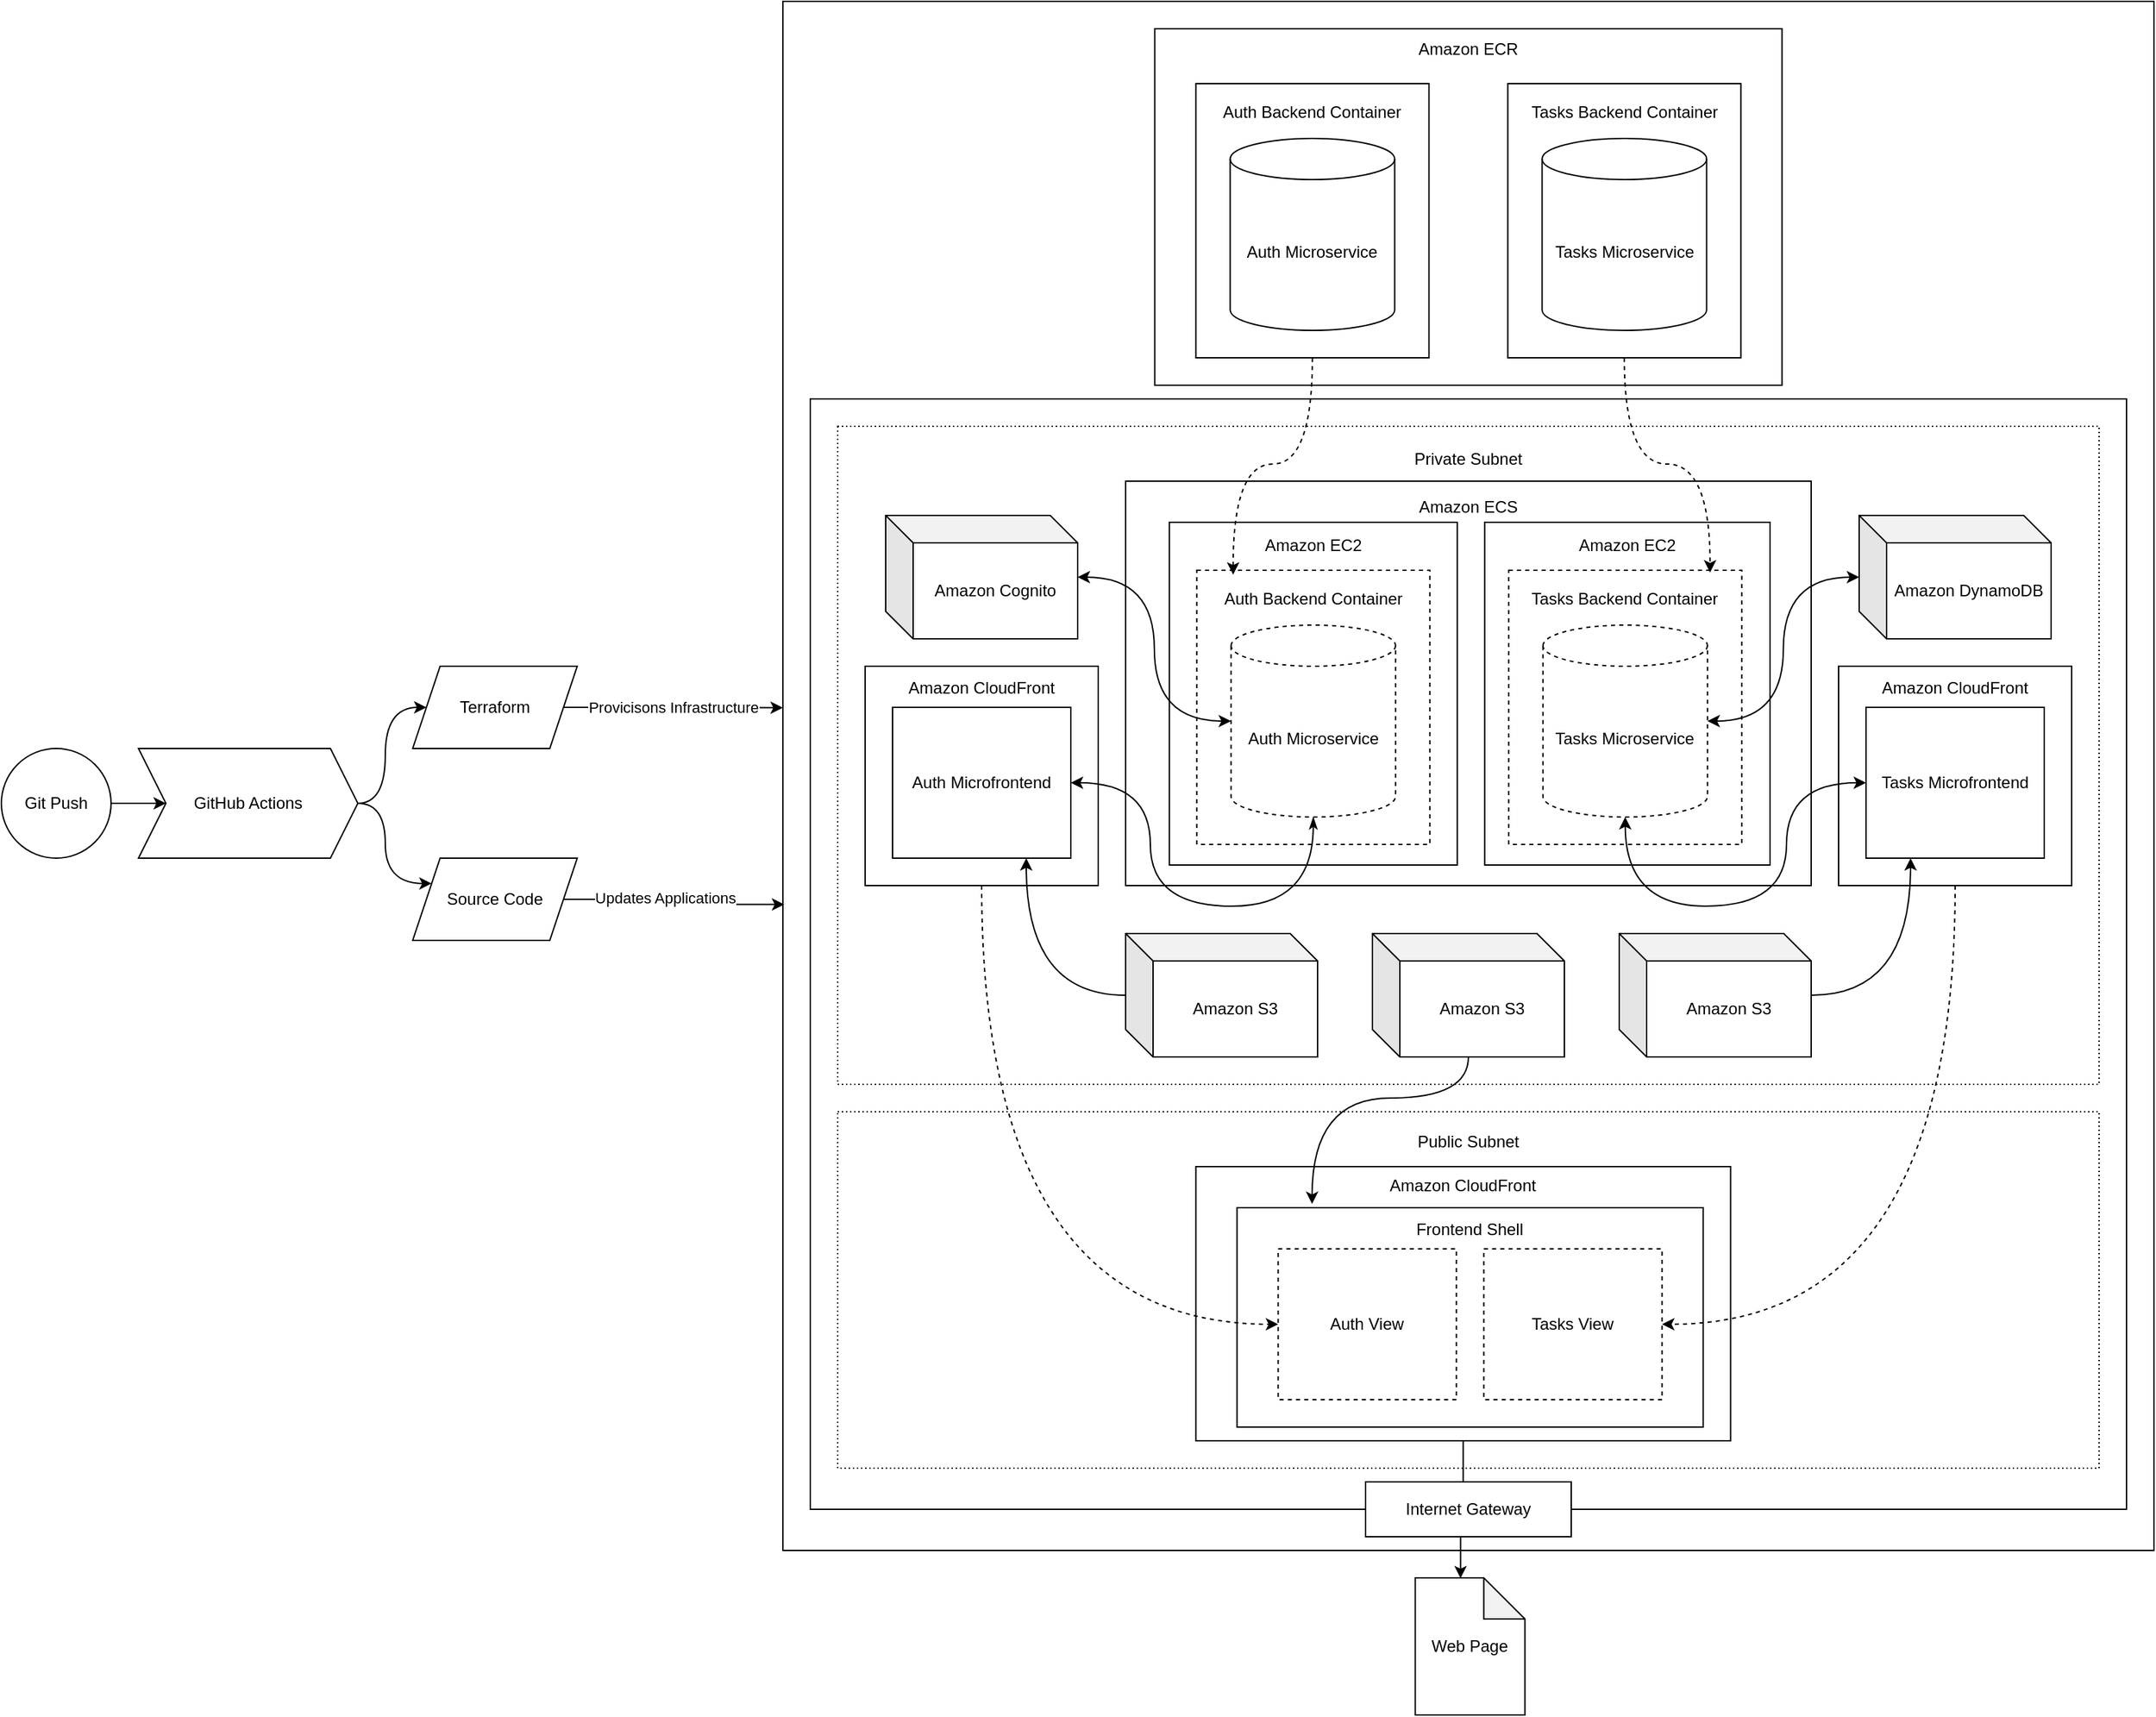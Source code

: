 <mxfile version="27.0.9">
  <diagram name="Page-1" id="5lrgypXl--dZabmraqYd">
    <mxGraphModel dx="4244" dy="3542" grid="1" gridSize="10" guides="1" tooltips="1" connect="1" arrows="1" fold="1" page="1" pageScale="1" pageWidth="827" pageHeight="1169" math="0" shadow="0">
      <root>
        <mxCell id="0" />
        <mxCell id="1" parent="0" />
        <mxCell id="7gpFyNWgWioUJCNz2zBN-17" value="" style="rounded=0;whiteSpace=wrap;html=1;" parent="1" vertex="1">
          <mxGeometry x="-1870" y="-2330" width="1000" height="1130" as="geometry" />
        </mxCell>
        <mxCell id="7gpFyNWgWioUJCNz2zBN-13" value="&lt;div&gt;Amazon VPC&lt;/div&gt;&lt;div&gt;&lt;br&gt;&lt;/div&gt;&lt;div&gt;&lt;br&gt;&lt;/div&gt;&lt;div&gt;&lt;br&gt;&lt;/div&gt;&lt;div&gt;&lt;br&gt;&lt;/div&gt;&lt;div&gt;&lt;br&gt;&lt;/div&gt;&lt;div&gt;&lt;br&gt;&lt;/div&gt;&lt;div&gt;&lt;br&gt;&lt;/div&gt;&lt;div&gt;&lt;br&gt;&lt;/div&gt;&lt;div&gt;&lt;br&gt;&lt;/div&gt;&lt;div&gt;&lt;br&gt;&lt;/div&gt;&lt;div&gt;&lt;br&gt;&lt;/div&gt;&lt;div&gt;&lt;br&gt;&lt;/div&gt;&lt;div&gt;&lt;br&gt;&lt;/div&gt;&lt;div&gt;&lt;br&gt;&lt;/div&gt;&lt;div&gt;&lt;br&gt;&lt;/div&gt;&lt;div&gt;&lt;br&gt;&lt;/div&gt;&lt;div&gt;&lt;br&gt;&lt;/div&gt;&lt;div&gt;&lt;br&gt;&lt;/div&gt;&lt;div&gt;&lt;br&gt;&lt;/div&gt;&lt;div&gt;&lt;br&gt;&lt;/div&gt;&lt;div&gt;&lt;br&gt;&lt;/div&gt;&lt;div&gt;&lt;br&gt;&lt;/div&gt;&lt;div&gt;&lt;br&gt;&lt;/div&gt;&lt;div&gt;&lt;br&gt;&lt;/div&gt;&lt;div&gt;&lt;br&gt;&lt;/div&gt;&lt;div&gt;&lt;br&gt;&lt;/div&gt;&lt;div&gt;&lt;br&gt;&lt;/div&gt;&lt;div&gt;&lt;br&gt;&lt;/div&gt;&lt;div&gt;&lt;br&gt;&lt;/div&gt;&lt;div&gt;&lt;br&gt;&lt;/div&gt;&lt;div&gt;&lt;br&gt;&lt;/div&gt;&lt;div&gt;&lt;br&gt;&lt;/div&gt;&lt;div&gt;&lt;br&gt;&lt;/div&gt;&lt;div&gt;&lt;br&gt;&lt;/div&gt;&lt;div&gt;&lt;br&gt;&lt;/div&gt;&lt;div&gt;&lt;br&gt;&lt;/div&gt;&lt;div&gt;&lt;br&gt;&lt;/div&gt;&lt;div&gt;&lt;br&gt;&lt;/div&gt;&lt;div&gt;&lt;br&gt;&lt;/div&gt;&lt;div&gt;&lt;br&gt;&lt;/div&gt;&lt;div&gt;&lt;br&gt;&lt;/div&gt;&lt;div&gt;&lt;br&gt;&lt;/div&gt;&lt;div&gt;&lt;br&gt;&lt;/div&gt;&lt;div&gt;&lt;br&gt;&lt;/div&gt;&lt;div&gt;&lt;br&gt;&lt;/div&gt;" style="rounded=0;whiteSpace=wrap;html=1;" parent="1" vertex="1">
          <mxGeometry x="-1850" y="-2040" width="960" height="810" as="geometry" />
        </mxCell>
        <mxCell id="plP2068hf8wh3BOtidzW-13" style="edgeStyle=orthogonalEdgeStyle;rounded=0;orthogonalLoop=1;jettySize=auto;html=1;entryX=0;entryY=0.5;entryDx=0;entryDy=0;curved=1;" parent="1" source="7gpFyNWgWioUJCNz2zBN-4" target="plP2068hf8wh3BOtidzW-12" edge="1">
          <mxGeometry relative="1" as="geometry" />
        </mxCell>
        <mxCell id="plP2068hf8wh3BOtidzW-15" style="edgeStyle=orthogonalEdgeStyle;rounded=0;orthogonalLoop=1;jettySize=auto;html=1;entryX=0;entryY=0.25;entryDx=0;entryDy=0;curved=1;" parent="1" source="7gpFyNWgWioUJCNz2zBN-4" target="plP2068hf8wh3BOtidzW-14" edge="1">
          <mxGeometry relative="1" as="geometry" />
        </mxCell>
        <mxCell id="7gpFyNWgWioUJCNz2zBN-4" value="GitHub Actions" style="shape=step;perimeter=stepPerimeter;whiteSpace=wrap;html=1;fixedSize=1;" parent="1" vertex="1">
          <mxGeometry x="-2340" y="-1785" width="160" height="80" as="geometry" />
        </mxCell>
        <mxCell id="8fCQB1sPR4Tvq7TzuILt-5" value="Private Subnet&lt;div&gt;&lt;br&gt;&lt;/div&gt;&lt;div&gt;&lt;br&gt;&lt;/div&gt;&lt;div&gt;&lt;br&gt;&lt;/div&gt;&lt;div&gt;&lt;br&gt;&lt;/div&gt;&lt;div&gt;&lt;br&gt;&lt;/div&gt;&lt;div&gt;&lt;br&gt;&lt;/div&gt;&lt;div&gt;&lt;br&gt;&lt;/div&gt;&lt;div&gt;&lt;br&gt;&lt;/div&gt;&lt;div&gt;&lt;br&gt;&lt;/div&gt;&lt;div&gt;&lt;br&gt;&lt;/div&gt;&lt;div&gt;&lt;br&gt;&lt;/div&gt;&lt;div&gt;&lt;br&gt;&lt;/div&gt;&lt;div&gt;&lt;br&gt;&lt;/div&gt;&lt;div&gt;&lt;br&gt;&lt;/div&gt;&lt;div&gt;&lt;br&gt;&lt;/div&gt;&lt;div&gt;&lt;br&gt;&lt;/div&gt;&lt;div&gt;&lt;br&gt;&lt;/div&gt;&lt;div&gt;&lt;br&gt;&lt;/div&gt;&lt;div&gt;&lt;br&gt;&lt;/div&gt;&lt;div&gt;&lt;br&gt;&lt;/div&gt;&lt;div&gt;&lt;br&gt;&lt;/div&gt;&lt;div&gt;&lt;br&gt;&lt;/div&gt;&lt;div&gt;&lt;br&gt;&lt;/div&gt;&lt;div&gt;&lt;br&gt;&lt;/div&gt;&lt;div&gt;&lt;br&gt;&lt;/div&gt;&lt;div&gt;&lt;br&gt;&lt;/div&gt;&lt;div&gt;&lt;br&gt;&lt;/div&gt;&lt;div&gt;&lt;br&gt;&lt;/div&gt;&lt;div&gt;&lt;br&gt;&lt;/div&gt;&lt;div&gt;&lt;br&gt;&lt;/div&gt;" style="rounded=0;whiteSpace=wrap;html=1;dashed=1;dashPattern=1 2;" parent="1" vertex="1">
          <mxGeometry x="-1830" y="-2020" width="920" height="480" as="geometry" />
        </mxCell>
        <mxCell id="7gpFyNWgWioUJCNz2zBN-8" style="edgeStyle=orthogonalEdgeStyle;rounded=0;orthogonalLoop=1;jettySize=auto;html=1;entryX=0;entryY=0.5;entryDx=0;entryDy=0;" parent="1" source="7gpFyNWgWioUJCNz2zBN-7" target="7gpFyNWgWioUJCNz2zBN-4" edge="1">
          <mxGeometry relative="1" as="geometry" />
        </mxCell>
        <mxCell id="7gpFyNWgWioUJCNz2zBN-7" value="Git Push" style="ellipse;whiteSpace=wrap;html=1;aspect=fixed;" parent="1" vertex="1">
          <mxGeometry x="-2440" y="-1785" width="80" height="80" as="geometry" />
        </mxCell>
        <mxCell id="7gpFyNWgWioUJCNz2zBN-20" value="Web Page" style="shape=note;whiteSpace=wrap;html=1;backgroundOutline=1;darkOpacity=0.05;" parent="1" vertex="1">
          <mxGeometry x="-1408.77" y="-1180" width="80" height="100" as="geometry" />
        </mxCell>
        <mxCell id="K_u1Kb7oKMPgJKE00YBO-1" value="Amazon CloudFront&lt;div&gt;&lt;br&gt;&lt;/div&gt;&lt;div&gt;&lt;br&gt;&lt;/div&gt;&lt;div&gt;&lt;br&gt;&lt;/div&gt;&lt;div&gt;&lt;br&gt;&lt;/div&gt;&lt;div&gt;&lt;br&gt;&lt;/div&gt;&lt;div&gt;&lt;br&gt;&lt;/div&gt;&lt;div&gt;&lt;br&gt;&lt;/div&gt;&lt;div&gt;&lt;br&gt;&lt;/div&gt;&lt;div&gt;&lt;br&gt;&lt;/div&gt;" style="rounded=0;whiteSpace=wrap;html=1;" parent="1" vertex="1">
          <mxGeometry x="-1100" y="-1845" width="170" height="160" as="geometry" />
        </mxCell>
        <mxCell id="fL-8VVCd73iSeGYNEX2D-2" value="Amazon CloudFront&lt;div&gt;&lt;br&gt;&lt;/div&gt;&lt;div&gt;&lt;br&gt;&lt;/div&gt;&lt;div&gt;&lt;br&gt;&lt;/div&gt;&lt;div&gt;&lt;br&gt;&lt;/div&gt;&lt;div&gt;&lt;br&gt;&lt;/div&gt;&lt;div&gt;&lt;br&gt;&lt;/div&gt;&lt;div&gt;&lt;br&gt;&lt;/div&gt;&lt;div&gt;&lt;br&gt;&lt;/div&gt;&lt;div&gt;&lt;br&gt;&lt;/div&gt;" style="rounded=0;whiteSpace=wrap;html=1;" parent="1" vertex="1">
          <mxGeometry x="-1810" y="-1845" width="170" height="160" as="geometry" />
        </mxCell>
        <mxCell id="TE3JeXh7_A4Z1Bji4Hqj-10" value="Amazon ECS&lt;div&gt;&lt;div&gt;&lt;br&gt;&lt;/div&gt;&lt;div&gt;&lt;br&gt;&lt;/div&gt;&lt;div&gt;&lt;br&gt;&lt;/div&gt;&lt;div&gt;&lt;br&gt;&lt;/div&gt;&lt;div&gt;&lt;br&gt;&lt;/div&gt;&lt;div&gt;&lt;br&gt;&lt;/div&gt;&lt;div&gt;&lt;br&gt;&lt;/div&gt;&lt;div&gt;&lt;br&gt;&lt;/div&gt;&lt;div&gt;&lt;br&gt;&lt;/div&gt;&lt;div&gt;&lt;br&gt;&lt;/div&gt;&lt;div&gt;&lt;br&gt;&lt;/div&gt;&lt;div&gt;&lt;br&gt;&lt;/div&gt;&lt;div&gt;&lt;br&gt;&lt;/div&gt;&lt;div&gt;&lt;br&gt;&lt;/div&gt;&lt;div&gt;&lt;br&gt;&lt;/div&gt;&lt;/div&gt;&lt;div&gt;&lt;br&gt;&lt;/div&gt;&lt;div&gt;&lt;br&gt;&lt;/div&gt;&lt;div&gt;&lt;br&gt;&lt;/div&gt;" style="rounded=0;whiteSpace=wrap;html=1;" parent="1" vertex="1">
          <mxGeometry x="-1620" y="-1980" width="500" height="295" as="geometry" />
        </mxCell>
        <mxCell id="7RjIYqkzmJ3zHGpzatDi-12" value="Amazon Cognito" style="shape=cube;whiteSpace=wrap;html=1;boundedLbl=1;backgroundOutline=1;darkOpacity=0.05;darkOpacity2=0.1;" parent="1" vertex="1">
          <mxGeometry x="-1795" y="-1955" width="140" height="90" as="geometry" />
        </mxCell>
        <mxCell id="7RjIYqkzmJ3zHGpzatDi-14" value="Amazon DynamoDB" style="shape=cube;whiteSpace=wrap;html=1;boundedLbl=1;backgroundOutline=1;darkOpacity=0.05;darkOpacity2=0.1;" parent="1" vertex="1">
          <mxGeometry x="-1085" y="-1955" width="140" height="90" as="geometry" />
        </mxCell>
        <mxCell id="fL-8VVCd73iSeGYNEX2D-1" value="Auth Microfrontend" style="rounded=0;whiteSpace=wrap;html=1;" parent="1" vertex="1">
          <mxGeometry x="-1790" y="-1815" width="130" height="110" as="geometry" />
        </mxCell>
        <mxCell id="fL-8VVCd73iSeGYNEX2D-3" value="Tasks Microfrontend" style="rounded=0;whiteSpace=wrap;html=1;" parent="1" vertex="1">
          <mxGeometry x="-1080" y="-1815" width="130" height="110" as="geometry" />
        </mxCell>
        <mxCell id="8fCQB1sPR4Tvq7TzuILt-7" value="Public Subnet&lt;div&gt;&lt;br&gt;&lt;/div&gt;&lt;div&gt;&lt;br&gt;&lt;/div&gt;&lt;div&gt;&lt;br&gt;&lt;/div&gt;&lt;div&gt;&lt;br&gt;&lt;/div&gt;&lt;div&gt;&lt;br&gt;&lt;/div&gt;&lt;div&gt;&lt;br&gt;&lt;/div&gt;&lt;div&gt;&lt;br&gt;&lt;/div&gt;&lt;div&gt;&lt;br&gt;&lt;/div&gt;&lt;div&gt;&lt;br&gt;&lt;/div&gt;&lt;div&gt;&lt;br&gt;&lt;/div&gt;&lt;div&gt;&lt;br&gt;&lt;/div&gt;&lt;div&gt;&lt;br&gt;&lt;/div&gt;&lt;div&gt;&lt;br&gt;&lt;/div&gt;&lt;div&gt;&lt;br&gt;&lt;/div&gt;&lt;div&gt;&lt;br&gt;&lt;/div&gt;" style="rounded=0;whiteSpace=wrap;html=1;dashed=1;dashPattern=1 2;" parent="1" vertex="1">
          <mxGeometry x="-1830.01" y="-1520" width="920" height="260" as="geometry" />
        </mxCell>
        <mxCell id="TE3JeXh7_A4Z1Bji4Hqj-2" value="Amazon CloudFront&lt;div&gt;&lt;br&gt;&lt;/div&gt;&lt;div&gt;&lt;br&gt;&lt;/div&gt;&lt;div&gt;&lt;br&gt;&lt;/div&gt;&lt;div&gt;&lt;br&gt;&lt;/div&gt;&lt;div&gt;&lt;br&gt;&lt;/div&gt;&lt;div&gt;&lt;br&gt;&lt;/div&gt;&lt;div&gt;&lt;br&gt;&lt;/div&gt;&lt;div&gt;&lt;br&gt;&lt;/div&gt;&lt;div&gt;&lt;br&gt;&lt;/div&gt;&lt;div&gt;&lt;br&gt;&lt;/div&gt;&lt;div&gt;&lt;br&gt;&lt;/div&gt;&lt;div&gt;&lt;br&gt;&lt;/div&gt;" style="rounded=0;whiteSpace=wrap;html=1;" parent="1" vertex="1">
          <mxGeometry x="-1568.76" y="-1480" width="390" height="200" as="geometry" />
        </mxCell>
        <mxCell id="7RjIYqkzmJ3zHGpzatDi-5" value="Frontend Shell&lt;div&gt;&lt;br&gt;&lt;/div&gt;&lt;div&gt;&lt;br&gt;&lt;/div&gt;&lt;div&gt;&lt;br&gt;&lt;/div&gt;&lt;div&gt;&lt;br&gt;&lt;/div&gt;&lt;div&gt;&lt;br&gt;&lt;/div&gt;&lt;div&gt;&lt;br&gt;&lt;/div&gt;&lt;div&gt;&lt;br&gt;&lt;/div&gt;&lt;div&gt;&lt;br&gt;&lt;/div&gt;&lt;div&gt;&lt;br&gt;&lt;/div&gt;" style="rounded=0;whiteSpace=wrap;html=1;" parent="1" vertex="1">
          <mxGeometry x="-1538.76" y="-1450" width="340" height="160" as="geometry" />
        </mxCell>
        <mxCell id="7RjIYqkzmJ3zHGpzatDi-6" value="Auth View" style="rounded=0;whiteSpace=wrap;html=1;dashed=1;" parent="1" vertex="1">
          <mxGeometry x="-1508.76" y="-1420" width="130" height="110" as="geometry" />
        </mxCell>
        <mxCell id="7RjIYqkzmJ3zHGpzatDi-8" value="Tasks View" style="rounded=0;whiteSpace=wrap;html=1;dashed=1;" parent="1" vertex="1">
          <mxGeometry x="-1358.76" y="-1420" width="130" height="110" as="geometry" />
        </mxCell>
        <mxCell id="8fCQB1sPR4Tvq7TzuILt-8" style="edgeStyle=orthogonalEdgeStyle;rounded=0;orthogonalLoop=1;jettySize=auto;html=1;entryX=0;entryY=0.5;entryDx=0;entryDy=0;exitX=0.5;exitY=1;exitDx=0;exitDy=0;curved=1;dashed=1;" parent="1" source="fL-8VVCd73iSeGYNEX2D-2" target="7RjIYqkzmJ3zHGpzatDi-6" edge="1">
          <mxGeometry relative="1" as="geometry" />
        </mxCell>
        <mxCell id="8fCQB1sPR4Tvq7TzuILt-15" style="edgeStyle=orthogonalEdgeStyle;rounded=0;orthogonalLoop=1;jettySize=auto;html=1;entryX=0.413;entryY=0.003;entryDx=0;entryDy=0;entryPerimeter=0;" parent="1" source="TE3JeXh7_A4Z1Bji4Hqj-2" target="7gpFyNWgWioUJCNz2zBN-20" edge="1">
          <mxGeometry relative="1" as="geometry" />
        </mxCell>
        <mxCell id="8fCQB1sPR4Tvq7TzuILt-3" value="Internet Gateway" style="rounded=0;whiteSpace=wrap;html=1;" parent="1" vertex="1">
          <mxGeometry x="-1445.01" y="-1250" width="150" height="40" as="geometry" />
        </mxCell>
        <mxCell id="plP2068hf8wh3BOtidzW-4" value="Amazon ECR&lt;div&gt;&lt;div&gt;&lt;br&gt;&lt;/div&gt;&lt;div&gt;&lt;br&gt;&lt;/div&gt;&lt;div&gt;&lt;br&gt;&lt;/div&gt;&lt;div&gt;&lt;br&gt;&lt;/div&gt;&lt;div&gt;&lt;br&gt;&lt;/div&gt;&lt;div&gt;&lt;br&gt;&lt;/div&gt;&lt;div&gt;&lt;br&gt;&lt;/div&gt;&lt;div&gt;&lt;br&gt;&lt;/div&gt;&lt;div&gt;&lt;br&gt;&lt;/div&gt;&lt;div&gt;&lt;br&gt;&lt;/div&gt;&lt;div&gt;&lt;br&gt;&lt;/div&gt;&lt;div&gt;&lt;br&gt;&lt;/div&gt;&lt;div&gt;&lt;br&gt;&lt;/div&gt;&lt;div&gt;&lt;br&gt;&lt;/div&gt;&lt;div&gt;&lt;br&gt;&lt;/div&gt;&lt;/div&gt;&lt;div&gt;&lt;br&gt;&lt;/div&gt;" style="rounded=0;whiteSpace=wrap;html=1;" parent="1" vertex="1">
          <mxGeometry x="-1598.76" y="-2310" width="457.5" height="260" as="geometry" />
        </mxCell>
        <mxCell id="plP2068hf8wh3BOtidzW-5" value="Tasks Backend Container&lt;br&gt;&lt;div&gt;&lt;br&gt;&lt;/div&gt;&lt;div&gt;&lt;br&gt;&lt;/div&gt;&lt;div&gt;&lt;br&gt;&lt;/div&gt;&lt;div&gt;&lt;br&gt;&lt;/div&gt;&lt;div&gt;&lt;br&gt;&lt;/div&gt;&lt;div&gt;&lt;br&gt;&lt;/div&gt;&lt;div&gt;&lt;br&gt;&lt;/div&gt;&lt;div&gt;&lt;br&gt;&lt;/div&gt;&lt;div&gt;&lt;br&gt;&lt;/div&gt;&lt;div&gt;&lt;br&gt;&lt;/div&gt;&lt;div&gt;&lt;br&gt;&lt;/div&gt;" style="rounded=0;whiteSpace=wrap;html=1;" parent="1" vertex="1">
          <mxGeometry x="-1341.26" y="-2270" width="170" height="200" as="geometry" />
        </mxCell>
        <mxCell id="plP2068hf8wh3BOtidzW-6" value="Auth Backend Container&lt;br&gt;&lt;div&gt;&lt;br&gt;&lt;/div&gt;&lt;div&gt;&lt;br&gt;&lt;/div&gt;&lt;div&gt;&lt;br&gt;&lt;/div&gt;&lt;div&gt;&lt;br&gt;&lt;/div&gt;&lt;div&gt;&lt;br&gt;&lt;/div&gt;&lt;div&gt;&lt;br&gt;&lt;/div&gt;&lt;div&gt;&lt;br&gt;&lt;/div&gt;&lt;div&gt;&lt;br&gt;&lt;/div&gt;&lt;div&gt;&lt;br&gt;&lt;/div&gt;&lt;div&gt;&lt;br&gt;&lt;/div&gt;&lt;div&gt;&lt;br&gt;&lt;/div&gt;" style="rounded=0;whiteSpace=wrap;html=1;" parent="1" vertex="1">
          <mxGeometry x="-1568.76" y="-2270" width="170" height="200" as="geometry" />
        </mxCell>
        <mxCell id="plP2068hf8wh3BOtidzW-7" value="Auth Microservice" style="shape=cylinder3;whiteSpace=wrap;html=1;boundedLbl=1;backgroundOutline=1;size=15;" parent="1" vertex="1">
          <mxGeometry x="-1543.76" y="-2230" width="120" height="140" as="geometry" />
        </mxCell>
        <mxCell id="plP2068hf8wh3BOtidzW-8" value="Tasks Microservice" style="shape=cylinder3;whiteSpace=wrap;html=1;boundedLbl=1;backgroundOutline=1;size=15;" parent="1" vertex="1">
          <mxGeometry x="-1316.26" y="-2230" width="120" height="140" as="geometry" />
        </mxCell>
        <mxCell id="plP2068hf8wh3BOtidzW-12" value="Terraform" style="shape=parallelogram;perimeter=parallelogramPerimeter;whiteSpace=wrap;html=1;fixedSize=1;" parent="1" vertex="1">
          <mxGeometry x="-2140" y="-1845" width="120" height="60" as="geometry" />
        </mxCell>
        <mxCell id="plP2068hf8wh3BOtidzW-14" value="Source Code" style="shape=parallelogram;perimeter=parallelogramPerimeter;whiteSpace=wrap;html=1;fixedSize=1;" parent="1" vertex="1">
          <mxGeometry x="-2140" y="-1705" width="120" height="60" as="geometry" />
        </mxCell>
        <mxCell id="plP2068hf8wh3BOtidzW-16" style="edgeStyle=orthogonalEdgeStyle;rounded=0;orthogonalLoop=1;jettySize=auto;html=1;entryX=0;entryY=0.456;entryDx=0;entryDy=0;entryPerimeter=0;" parent="1" source="plP2068hf8wh3BOtidzW-12" target="7gpFyNWgWioUJCNz2zBN-17" edge="1">
          <mxGeometry relative="1" as="geometry" />
        </mxCell>
        <mxCell id="plP2068hf8wh3BOtidzW-18" value="Provicisons Infrastructure" style="edgeLabel;html=1;align=center;verticalAlign=middle;resizable=0;points=[];" parent="plP2068hf8wh3BOtidzW-16" vertex="1" connectable="0">
          <mxGeometry x="0.013" y="4" relative="1" as="geometry">
            <mxPoint x="-1" y="4" as="offset" />
          </mxGeometry>
        </mxCell>
        <mxCell id="plP2068hf8wh3BOtidzW-17" style="edgeStyle=orthogonalEdgeStyle;rounded=0;orthogonalLoop=1;jettySize=auto;html=1;entryX=0.001;entryY=0.583;entryDx=0;entryDy=0;entryPerimeter=0;" parent="1" source="plP2068hf8wh3BOtidzW-14" target="7gpFyNWgWioUJCNz2zBN-17" edge="1">
          <mxGeometry relative="1" as="geometry" />
        </mxCell>
        <mxCell id="plP2068hf8wh3BOtidzW-19" value="Updates Applications" style="edgeLabel;html=1;align=center;verticalAlign=middle;resizable=0;points=[];" parent="plP2068hf8wh3BOtidzW-17" vertex="1" connectable="0">
          <mxGeometry x="-0.109" y="1" relative="1" as="geometry">
            <mxPoint as="offset" />
          </mxGeometry>
        </mxCell>
        <mxCell id="plP2068hf8wh3BOtidzW-21" value="Amazon EC2&lt;div&gt;&lt;br&gt;&lt;/div&gt;&lt;div&gt;&lt;br&gt;&lt;/div&gt;&lt;div&gt;&lt;br&gt;&lt;/div&gt;&lt;div&gt;&lt;br&gt;&lt;/div&gt;&lt;div&gt;&lt;br&gt;&lt;/div&gt;&lt;div&gt;&lt;br&gt;&lt;/div&gt;&lt;div&gt;&lt;br&gt;&lt;/div&gt;&lt;div&gt;&lt;br&gt;&lt;/div&gt;&lt;div&gt;&lt;br&gt;&lt;/div&gt;&lt;div&gt;&lt;br&gt;&lt;/div&gt;&lt;div&gt;&lt;br&gt;&lt;/div&gt;&lt;div&gt;&lt;br&gt;&lt;/div&gt;&lt;div&gt;&lt;br&gt;&lt;/div&gt;&lt;div&gt;&lt;br&gt;&lt;/div&gt;&lt;div&gt;&lt;br&gt;&lt;/div&gt;" style="rounded=0;whiteSpace=wrap;html=1;" parent="1" vertex="1">
          <mxGeometry x="-1358.13" y="-1950" width="208.13" height="250" as="geometry" />
        </mxCell>
        <mxCell id="plP2068hf8wh3BOtidzW-22" value="Amazon EC2&lt;div&gt;&lt;br&gt;&lt;/div&gt;&lt;div&gt;&lt;br&gt;&lt;/div&gt;&lt;div&gt;&lt;br&gt;&lt;/div&gt;&lt;div&gt;&lt;br&gt;&lt;/div&gt;&lt;div&gt;&lt;br&gt;&lt;/div&gt;&lt;div&gt;&lt;br&gt;&lt;/div&gt;&lt;div&gt;&lt;br&gt;&lt;/div&gt;&lt;div&gt;&lt;br&gt;&lt;/div&gt;&lt;div&gt;&lt;br&gt;&lt;/div&gt;&lt;div&gt;&lt;br&gt;&lt;/div&gt;&lt;div&gt;&lt;br&gt;&lt;/div&gt;&lt;div&gt;&lt;br&gt;&lt;/div&gt;&lt;div&gt;&lt;br&gt;&lt;/div&gt;&lt;div&gt;&lt;br&gt;&lt;/div&gt;&lt;div&gt;&lt;br&gt;&lt;/div&gt;" style="rounded=0;whiteSpace=wrap;html=1;" parent="1" vertex="1">
          <mxGeometry x="-1588.13" y="-1950" width="210" height="250" as="geometry" />
        </mxCell>
        <mxCell id="TE3JeXh7_A4Z1Bji4Hqj-9" value="Tasks Backend Container&lt;br&gt;&lt;div&gt;&lt;br&gt;&lt;/div&gt;&lt;div&gt;&lt;br&gt;&lt;/div&gt;&lt;div&gt;&lt;br&gt;&lt;/div&gt;&lt;div&gt;&lt;br&gt;&lt;/div&gt;&lt;div&gt;&lt;br&gt;&lt;/div&gt;&lt;div&gt;&lt;br&gt;&lt;/div&gt;&lt;div&gt;&lt;br&gt;&lt;/div&gt;&lt;div&gt;&lt;br&gt;&lt;/div&gt;&lt;div&gt;&lt;br&gt;&lt;/div&gt;&lt;div&gt;&lt;br&gt;&lt;/div&gt;&lt;div&gt;&lt;br&gt;&lt;/div&gt;" style="rounded=0;whiteSpace=wrap;html=1;dashed=1;" parent="1" vertex="1">
          <mxGeometry x="-1340.63" y="-1915" width="170" height="200" as="geometry" />
        </mxCell>
        <mxCell id="TE3JeXh7_A4Z1Bji4Hqj-1" value="Auth Backend Container&lt;br&gt;&lt;div&gt;&lt;br&gt;&lt;/div&gt;&lt;div&gt;&lt;br&gt;&lt;/div&gt;&lt;div&gt;&lt;br&gt;&lt;/div&gt;&lt;div&gt;&lt;br&gt;&lt;/div&gt;&lt;div&gt;&lt;br&gt;&lt;/div&gt;&lt;div&gt;&lt;br&gt;&lt;/div&gt;&lt;div&gt;&lt;br&gt;&lt;/div&gt;&lt;div&gt;&lt;br&gt;&lt;/div&gt;&lt;div&gt;&lt;br&gt;&lt;/div&gt;&lt;div&gt;&lt;br&gt;&lt;/div&gt;&lt;div&gt;&lt;br&gt;&lt;/div&gt;" style="rounded=0;whiteSpace=wrap;html=1;dashed=1;" parent="1" vertex="1">
          <mxGeometry x="-1568.13" y="-1915" width="170" height="200" as="geometry" />
        </mxCell>
        <mxCell id="qq9lfj9BLUQq1fA03y2d-7" style="edgeStyle=orthogonalEdgeStyle;rounded=0;orthogonalLoop=1;jettySize=auto;html=1;exitX=0.5;exitY=1;exitDx=0;exitDy=0;exitPerimeter=0;entryX=1;entryY=0.5;entryDx=0;entryDy=0;curved=1;startArrow=classicThin;startFill=1;" edge="1" parent="1" source="7RjIYqkzmJ3zHGpzatDi-1" target="fL-8VVCd73iSeGYNEX2D-1">
          <mxGeometry relative="1" as="geometry">
            <Array as="points">
              <mxPoint x="-1483" y="-1670" />
              <mxPoint x="-1602" y="-1670" />
              <mxPoint x="-1602" y="-1760" />
            </Array>
          </mxGeometry>
        </mxCell>
        <mxCell id="7RjIYqkzmJ3zHGpzatDi-1" value="Auth Microservice" style="shape=cylinder3;whiteSpace=wrap;html=1;boundedLbl=1;backgroundOutline=1;size=15;dashed=1;" parent="1" vertex="1">
          <mxGeometry x="-1543.13" y="-1875" width="120" height="140" as="geometry" />
        </mxCell>
        <mxCell id="8fCQB1sPR4Tvq7TzuILt-13" style="edgeStyle=orthogonalEdgeStyle;rounded=0;orthogonalLoop=1;jettySize=auto;html=1;startArrow=classic;startFill=1;curved=1;" parent="1" source="7RjIYqkzmJ3zHGpzatDi-4" target="7RjIYqkzmJ3zHGpzatDi-14" edge="1">
          <mxGeometry relative="1" as="geometry" />
        </mxCell>
        <mxCell id="qq9lfj9BLUQq1fA03y2d-6" style="edgeStyle=orthogonalEdgeStyle;rounded=0;orthogonalLoop=1;jettySize=auto;html=1;exitX=0.5;exitY=1;exitDx=0;exitDy=0;exitPerimeter=0;entryX=0;entryY=0.5;entryDx=0;entryDy=0;curved=1;startArrow=classic;startFill=1;" edge="1" parent="1" source="7RjIYqkzmJ3zHGpzatDi-4" target="fL-8VVCd73iSeGYNEX2D-3">
          <mxGeometry relative="1" as="geometry">
            <Array as="points">
              <mxPoint x="-1256" y="-1670" />
              <mxPoint x="-1138" y="-1670" />
              <mxPoint x="-1138" y="-1760" />
            </Array>
          </mxGeometry>
        </mxCell>
        <mxCell id="7RjIYqkzmJ3zHGpzatDi-4" value="Tasks Microservice" style="shape=cylinder3;whiteSpace=wrap;html=1;boundedLbl=1;backgroundOutline=1;size=15;dashed=1;" parent="1" vertex="1">
          <mxGeometry x="-1315.63" y="-1875" width="120" height="140" as="geometry" />
        </mxCell>
        <mxCell id="8fCQB1sPR4Tvq7TzuILt-14" style="edgeStyle=orthogonalEdgeStyle;rounded=0;orthogonalLoop=1;jettySize=auto;html=1;entryX=0;entryY=0.5;entryDx=0;entryDy=0;entryPerimeter=0;startArrow=classic;startFill=1;curved=1;" parent="1" source="7RjIYqkzmJ3zHGpzatDi-12" target="7RjIYqkzmJ3zHGpzatDi-1" edge="1">
          <mxGeometry relative="1" as="geometry" />
        </mxCell>
        <mxCell id="plP2068hf8wh3BOtidzW-11" style="edgeStyle=orthogonalEdgeStyle;rounded=0;orthogonalLoop=1;jettySize=auto;html=1;entryX=0.864;entryY=0.008;entryDx=0;entryDy=0;dashed=1;entryPerimeter=0;curved=1;" parent="1" source="plP2068hf8wh3BOtidzW-5" target="TE3JeXh7_A4Z1Bji4Hqj-9" edge="1">
          <mxGeometry relative="1" as="geometry" />
        </mxCell>
        <mxCell id="plP2068hf8wh3BOtidzW-9" style="edgeStyle=orthogonalEdgeStyle;rounded=0;orthogonalLoop=1;jettySize=auto;html=1;entryX=0.156;entryY=0.016;entryDx=0;entryDy=0;dashed=1;entryPerimeter=0;curved=1;" parent="1" source="plP2068hf8wh3BOtidzW-6" target="TE3JeXh7_A4Z1Bji4Hqj-1" edge="1">
          <mxGeometry relative="1" as="geometry" />
        </mxCell>
        <mxCell id="qq9lfj9BLUQq1fA03y2d-1" value="Amazon S3" style="shape=cube;whiteSpace=wrap;html=1;boundedLbl=1;backgroundOutline=1;darkOpacity=0.05;darkOpacity2=0.1;" vertex="1" parent="1">
          <mxGeometry x="-1440" y="-1650" width="140" height="90" as="geometry" />
        </mxCell>
        <mxCell id="8fCQB1sPR4Tvq7TzuILt-9" style="edgeStyle=orthogonalEdgeStyle;rounded=0;orthogonalLoop=1;jettySize=auto;html=1;entryX=1;entryY=0.5;entryDx=0;entryDy=0;exitX=0.5;exitY=1;exitDx=0;exitDy=0;curved=1;dashed=1;" parent="1" source="K_u1Kb7oKMPgJKE00YBO-1" target="7RjIYqkzmJ3zHGpzatDi-8" edge="1">
          <mxGeometry relative="1" as="geometry" />
        </mxCell>
        <mxCell id="qq9lfj9BLUQq1fA03y2d-11" style="edgeStyle=orthogonalEdgeStyle;rounded=0;orthogonalLoop=1;jettySize=auto;html=1;entryX=0.25;entryY=1;entryDx=0;entryDy=0;curved=1;" edge="1" parent="1" source="qq9lfj9BLUQq1fA03y2d-8" target="fL-8VVCd73iSeGYNEX2D-3">
          <mxGeometry relative="1" as="geometry" />
        </mxCell>
        <mxCell id="qq9lfj9BLUQq1fA03y2d-8" value="Amazon S3" style="shape=cube;whiteSpace=wrap;html=1;boundedLbl=1;backgroundOutline=1;darkOpacity=0.05;darkOpacity2=0.1;" vertex="1" parent="1">
          <mxGeometry x="-1260" y="-1650" width="140" height="90" as="geometry" />
        </mxCell>
        <mxCell id="qq9lfj9BLUQq1fA03y2d-10" style="edgeStyle=orthogonalEdgeStyle;rounded=0;orthogonalLoop=1;jettySize=auto;html=1;entryX=0.75;entryY=1;entryDx=0;entryDy=0;curved=1;" edge="1" parent="1" source="qq9lfj9BLUQq1fA03y2d-9" target="fL-8VVCd73iSeGYNEX2D-1">
          <mxGeometry relative="1" as="geometry" />
        </mxCell>
        <mxCell id="qq9lfj9BLUQq1fA03y2d-9" value="Amazon S3" style="shape=cube;whiteSpace=wrap;html=1;boundedLbl=1;backgroundOutline=1;darkOpacity=0.05;darkOpacity2=0.1;" vertex="1" parent="1">
          <mxGeometry x="-1620" y="-1650" width="140" height="90" as="geometry" />
        </mxCell>
        <mxCell id="qq9lfj9BLUQq1fA03y2d-12" style="edgeStyle=orthogonalEdgeStyle;rounded=0;orthogonalLoop=1;jettySize=auto;html=1;entryX=0.161;entryY=-0.017;entryDx=0;entryDy=0;entryPerimeter=0;curved=1;" edge="1" parent="1" source="qq9lfj9BLUQq1fA03y2d-1" target="7RjIYqkzmJ3zHGpzatDi-5">
          <mxGeometry relative="1" as="geometry">
            <Array as="points">
              <mxPoint x="-1370" y="-1530" />
              <mxPoint x="-1484" y="-1530" />
            </Array>
          </mxGeometry>
        </mxCell>
      </root>
    </mxGraphModel>
  </diagram>
</mxfile>

